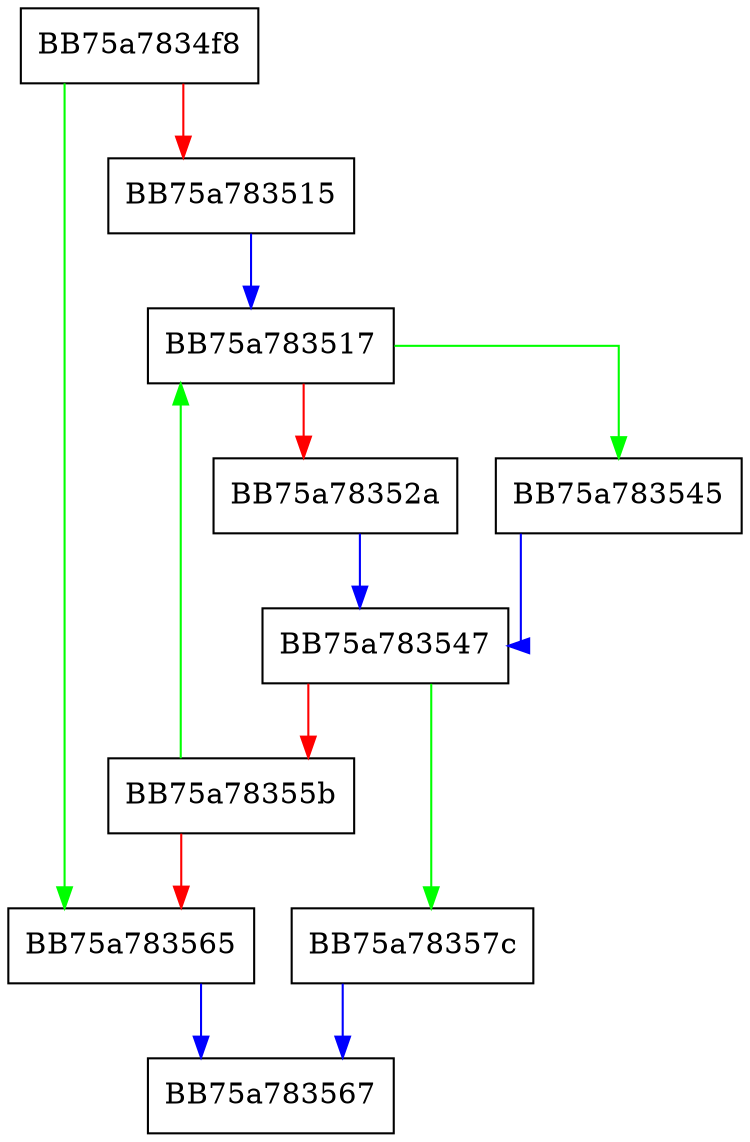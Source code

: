 digraph Is_bad_exception_allowed {
  node [shape="box"];
  graph [splines=ortho];
  BB75a7834f8 -> BB75a783565 [color="green"];
  BB75a7834f8 -> BB75a783515 [color="red"];
  BB75a783515 -> BB75a783517 [color="blue"];
  BB75a783517 -> BB75a783545 [color="green"];
  BB75a783517 -> BB75a78352a [color="red"];
  BB75a78352a -> BB75a783547 [color="blue"];
  BB75a783545 -> BB75a783547 [color="blue"];
  BB75a783547 -> BB75a78357c [color="green"];
  BB75a783547 -> BB75a78355b [color="red"];
  BB75a78355b -> BB75a783517 [color="green"];
  BB75a78355b -> BB75a783565 [color="red"];
  BB75a783565 -> BB75a783567 [color="blue"];
  BB75a78357c -> BB75a783567 [color="blue"];
}